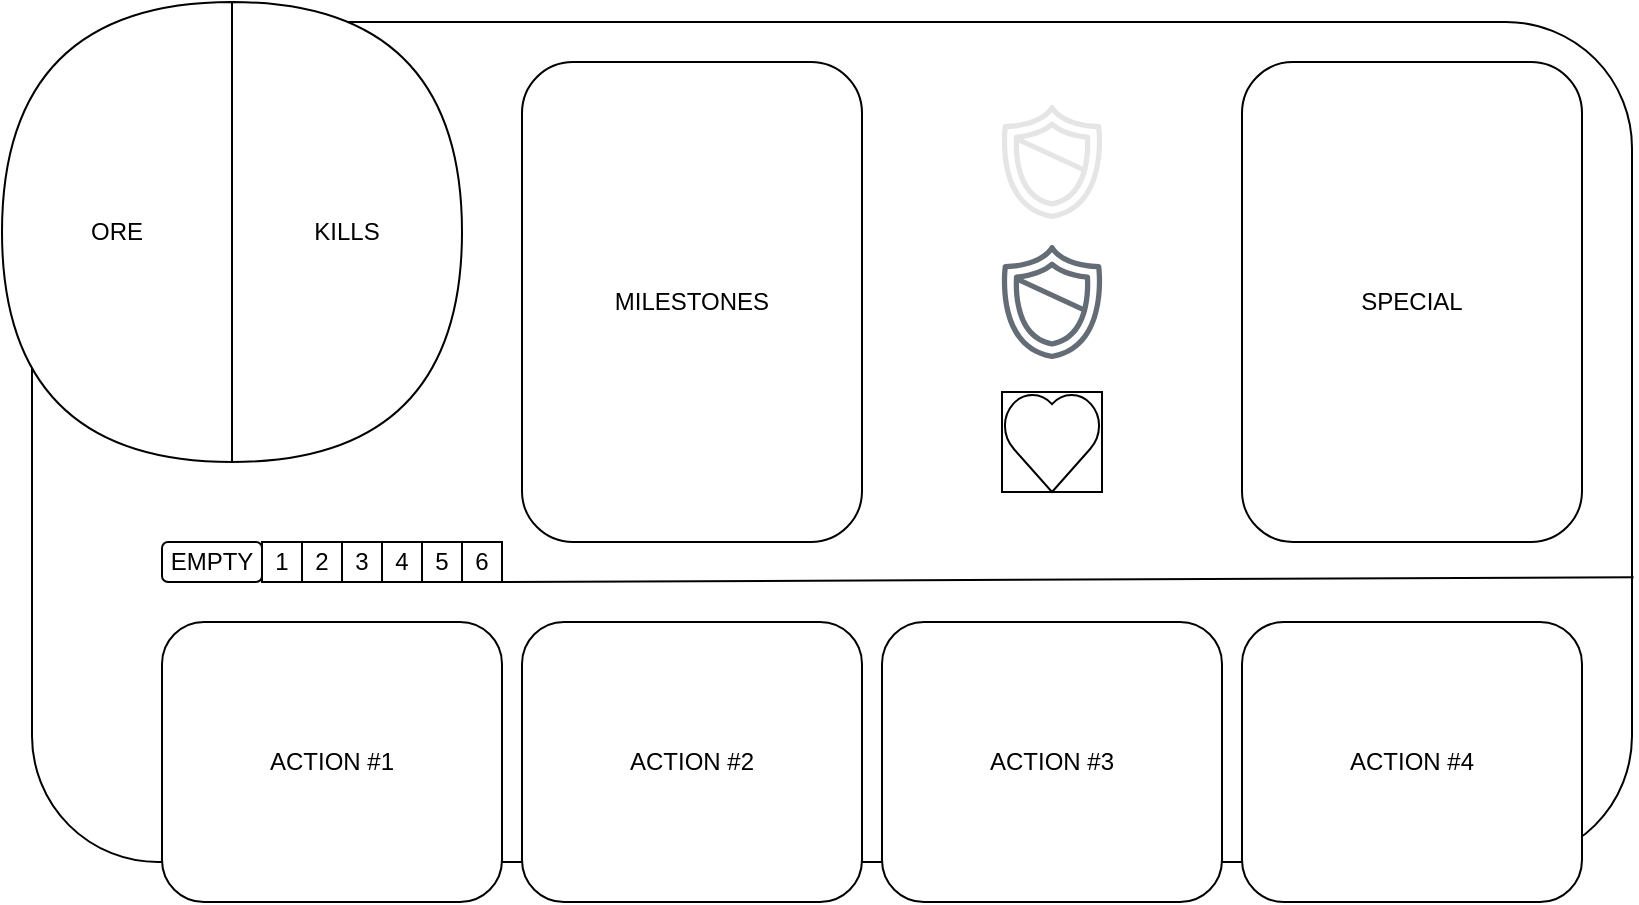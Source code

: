 <mxfile version="22.1.21" type="github">
  <diagram name="Page-1" id="8nauyLsj5Ewo60d0cPrG">
    <mxGraphModel dx="989" dy="546" grid="1" gridSize="10" guides="1" tooltips="1" connect="1" arrows="1" fold="1" page="0" pageScale="1" pageWidth="850" pageHeight="1100" math="0" shadow="0">
      <root>
        <mxCell id="0" />
        <mxCell id="1" parent="0" />
        <mxCell id="7X_QTkF-tOOl7FlQdKGh-1" value="" style="rounded=1;whiteSpace=wrap;html=1;movable=1;resizable=1;rotatable=1;deletable=1;editable=1;locked=0;connectable=1;" parent="1" vertex="1">
          <mxGeometry x="30" y="200" width="800" height="420" as="geometry" />
        </mxCell>
        <mxCell id="Jvut1_M2purDqiWmiB2W-1" value="ACTION #1" style="rounded=1;whiteSpace=wrap;html=1;" vertex="1" parent="1">
          <mxGeometry x="95" y="500" width="170" height="140" as="geometry" />
        </mxCell>
        <mxCell id="Jvut1_M2purDqiWmiB2W-9" value="ACTION #2" style="rounded=1;whiteSpace=wrap;html=1;" vertex="1" parent="1">
          <mxGeometry x="275" y="500" width="170" height="140" as="geometry" />
        </mxCell>
        <mxCell id="Jvut1_M2purDqiWmiB2W-10" value="ACTION #3" style="rounded=1;whiteSpace=wrap;html=1;" vertex="1" parent="1">
          <mxGeometry x="455" y="500" width="170" height="140" as="geometry" />
        </mxCell>
        <mxCell id="Jvut1_M2purDqiWmiB2W-11" value="ACTION #4" style="rounded=1;whiteSpace=wrap;html=1;" vertex="1" parent="1">
          <mxGeometry x="635" y="500" width="170" height="140" as="geometry" />
        </mxCell>
        <mxCell id="Jvut1_M2purDqiWmiB2W-26" value="SPECIAL" style="rounded=1;whiteSpace=wrap;html=1;" vertex="1" parent="1">
          <mxGeometry x="635" y="220" width="170" height="240" as="geometry" />
        </mxCell>
        <mxCell id="Jvut1_M2purDqiWmiB2W-27" value="MILESTONES" style="rounded=1;whiteSpace=wrap;html=1;" vertex="1" parent="1">
          <mxGeometry x="275" y="220" width="170" height="240" as="geometry" />
        </mxCell>
        <mxCell id="Jvut1_M2purDqiWmiB2W-28" value="" style="group;rounded=1;" vertex="1" connectable="0" parent="1">
          <mxGeometry x="95" y="460" width="170" height="20" as="geometry" />
        </mxCell>
        <mxCell id="Jvut1_M2purDqiWmiB2W-16" value="2" style="rounded=0;whiteSpace=wrap;html=1;" vertex="1" parent="Jvut1_M2purDqiWmiB2W-28">
          <mxGeometry x="70" width="20" height="20" as="geometry" />
        </mxCell>
        <mxCell id="Jvut1_M2purDqiWmiB2W-17" value="3" style="rounded=0;whiteSpace=wrap;html=1;" vertex="1" parent="Jvut1_M2purDqiWmiB2W-28">
          <mxGeometry x="90" width="20" height="20" as="geometry" />
        </mxCell>
        <mxCell id="Jvut1_M2purDqiWmiB2W-18" value="4" style="rounded=0;whiteSpace=wrap;html=1;" vertex="1" parent="Jvut1_M2purDqiWmiB2W-28">
          <mxGeometry x="110" width="20" height="20" as="geometry" />
        </mxCell>
        <mxCell id="Jvut1_M2purDqiWmiB2W-19" value="5" style="rounded=0;whiteSpace=wrap;html=1;" vertex="1" parent="Jvut1_M2purDqiWmiB2W-28">
          <mxGeometry x="130" width="20" height="20" as="geometry" />
        </mxCell>
        <mxCell id="Jvut1_M2purDqiWmiB2W-20" value="6" style="rounded=0;whiteSpace=wrap;html=1;" vertex="1" parent="Jvut1_M2purDqiWmiB2W-28">
          <mxGeometry x="150" width="20" height="20" as="geometry" />
        </mxCell>
        <mxCell id="Jvut1_M2purDqiWmiB2W-21" value="1" style="rounded=0;whiteSpace=wrap;html=1;" vertex="1" parent="Jvut1_M2purDqiWmiB2W-28">
          <mxGeometry x="50" width="20" height="20" as="geometry" />
        </mxCell>
        <mxCell id="Jvut1_M2purDqiWmiB2W-22" value="EMPTY" style="rounded=1;whiteSpace=wrap;html=1;" vertex="1" parent="Jvut1_M2purDqiWmiB2W-28">
          <mxGeometry width="50" height="20" as="geometry" />
        </mxCell>
        <mxCell id="Jvut1_M2purDqiWmiB2W-40" value="" style="group;rounded=0;glass=0;strokeColor=default;strokeWidth=1;perimeterSpacing=0;" vertex="1" connectable="0" parent="1">
          <mxGeometry x="515" y="385" width="50" height="50" as="geometry" />
        </mxCell>
        <mxCell id="Jvut1_M2purDqiWmiB2W-39" value="" style="verticalLabelPosition=bottom;verticalAlign=top;html=1;shape=mxgraph.basic.heart" vertex="1" parent="Jvut1_M2purDqiWmiB2W-40">
          <mxGeometry width="50" height="50" as="geometry" />
        </mxCell>
        <mxCell id="Jvut1_M2purDqiWmiB2W-50" value="" style="group" vertex="1" connectable="0" parent="1">
          <mxGeometry x="15" y="190" width="230" height="230" as="geometry" />
        </mxCell>
        <mxCell id="Jvut1_M2purDqiWmiB2W-48" value="KILLS" style="shape=or;whiteSpace=wrap;html=1;" vertex="1" parent="Jvut1_M2purDqiWmiB2W-50">
          <mxGeometry x="115.0" width="115.0" height="230.0" as="geometry" />
        </mxCell>
        <mxCell id="Jvut1_M2purDqiWmiB2W-49" value="ORE" style="shape=or;whiteSpace=wrap;html=1;flipH=1;" vertex="1" parent="Jvut1_M2purDqiWmiB2W-50">
          <mxGeometry width="115.0" height="230.0" as="geometry" />
        </mxCell>
        <mxCell id="Jvut1_M2purDqiWmiB2W-57" value="" style="sketch=0;outlineConnect=0;fontColor=#232F3E;gradientColor=none;fillColor=#232F3D;strokeColor=none;dashed=0;verticalLabelPosition=bottom;verticalAlign=top;align=center;html=1;fontSize=12;fontStyle=0;aspect=fixed;pointerEvents=1;shape=mxgraph.aws4.shield2;opacity=70;" vertex="1" parent="1">
          <mxGeometry x="510" y="310" width="60" height="60" as="geometry" />
        </mxCell>
        <mxCell id="Jvut1_M2purDqiWmiB2W-58" value="" style="sketch=0;outlineConnect=0;fontColor=#232F3E;gradientColor=none;fillColor=#000000;strokeColor=none;dashed=0;verticalLabelPosition=bottom;verticalAlign=top;align=center;html=1;fontSize=12;fontStyle=0;aspect=fixed;pointerEvents=1;shape=mxgraph.aws4.shield2;gradientDirection=west;opacity=10;" vertex="1" parent="1">
          <mxGeometry x="510" y="240" width="60" height="60" as="geometry" />
        </mxCell>
        <mxCell id="Jvut1_M2purDqiWmiB2W-63" value="" style="endArrow=none;html=1;rounded=0;entryX=1.001;entryY=0.661;entryDx=0;entryDy=0;entryPerimeter=0;" edge="1" parent="1" target="7X_QTkF-tOOl7FlQdKGh-1">
          <mxGeometry width="50" height="50" relative="1" as="geometry">
            <mxPoint x="265" y="480.0" as="sourcePoint" />
            <mxPoint x="505" y="375" as="targetPoint" />
          </mxGeometry>
        </mxCell>
      </root>
    </mxGraphModel>
  </diagram>
</mxfile>
